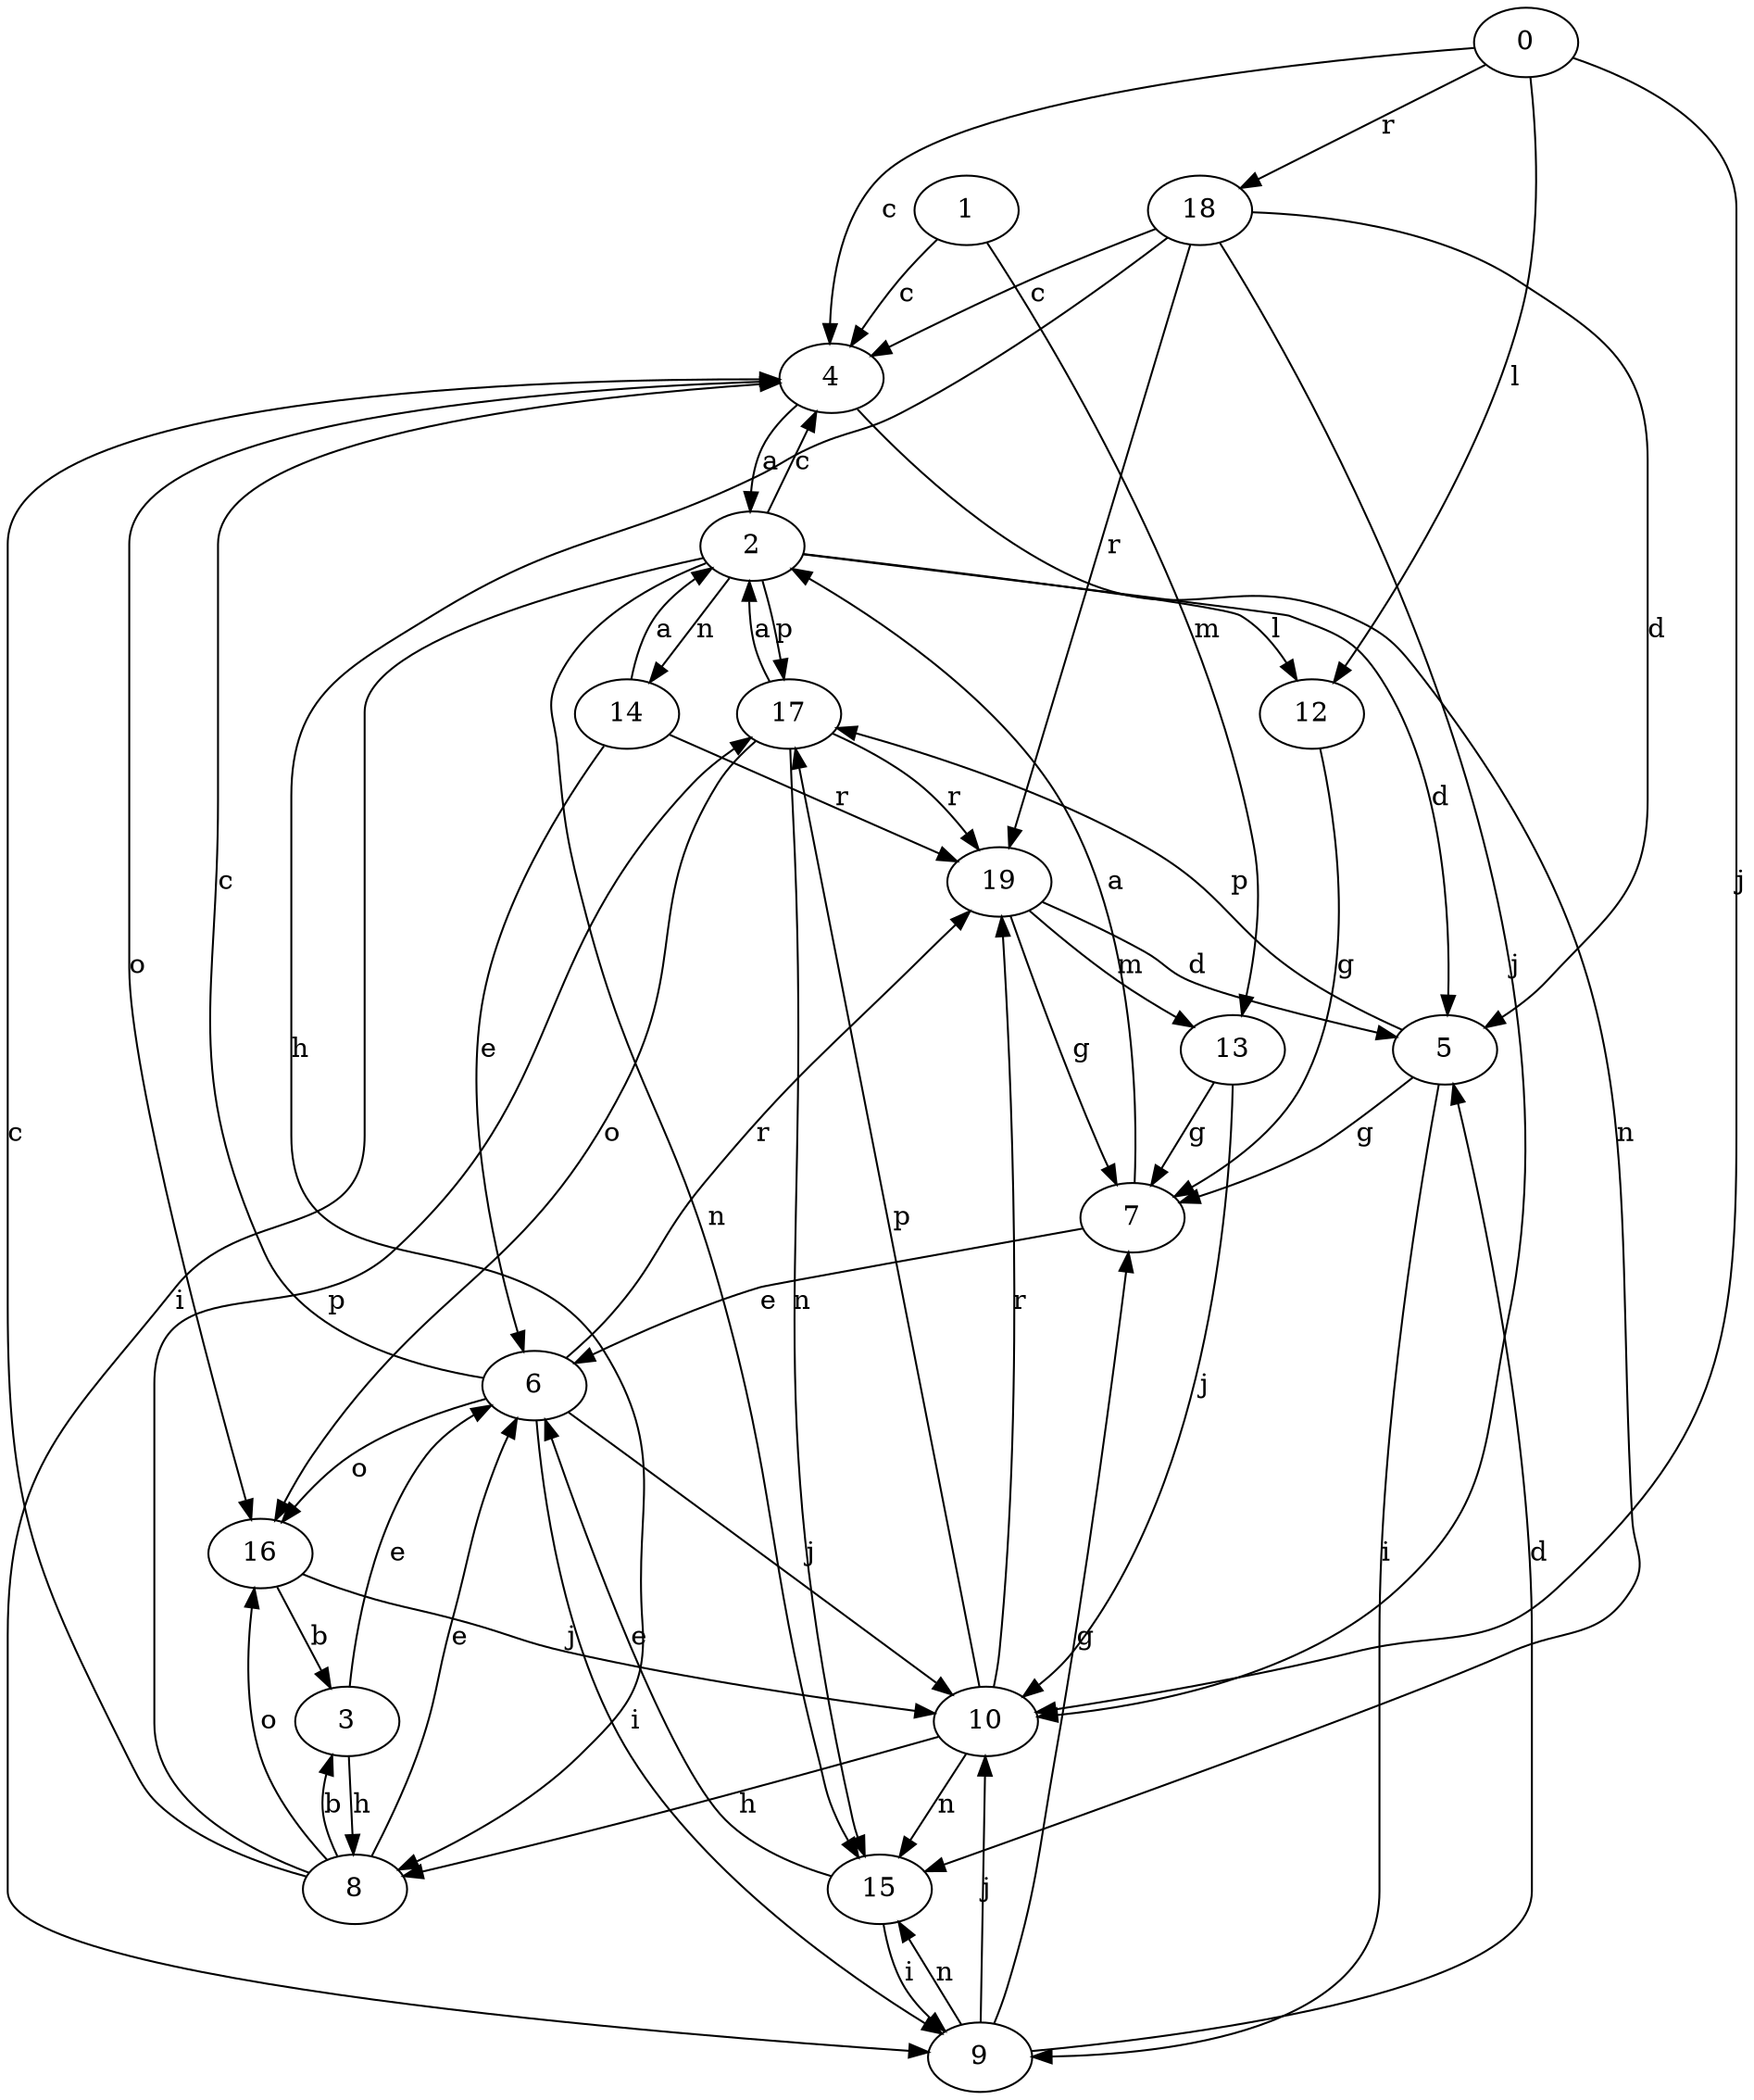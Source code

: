 strict digraph  {
1;
2;
3;
4;
5;
6;
7;
8;
9;
10;
12;
13;
14;
15;
16;
17;
18;
0;
19;
1 -> 4  [label=c];
1 -> 13  [label=m];
2 -> 4  [label=c];
2 -> 5  [label=d];
2 -> 9  [label=i];
2 -> 12  [label=l];
2 -> 14  [label=n];
2 -> 15  [label=n];
2 -> 17  [label=p];
3 -> 6  [label=e];
3 -> 8  [label=h];
4 -> 2  [label=a];
4 -> 15  [label=n];
4 -> 16  [label=o];
5 -> 7  [label=g];
5 -> 9  [label=i];
5 -> 17  [label=p];
6 -> 4  [label=c];
6 -> 9  [label=i];
6 -> 10  [label=j];
6 -> 16  [label=o];
6 -> 19  [label=r];
7 -> 2  [label=a];
7 -> 6  [label=e];
8 -> 3  [label=b];
8 -> 4  [label=c];
8 -> 6  [label=e];
8 -> 16  [label=o];
8 -> 17  [label=p];
9 -> 5  [label=d];
9 -> 7  [label=g];
9 -> 10  [label=j];
9 -> 15  [label=n];
10 -> 8  [label=h];
10 -> 15  [label=n];
10 -> 17  [label=p];
10 -> 19  [label=r];
12 -> 7  [label=g];
13 -> 7  [label=g];
13 -> 10  [label=j];
14 -> 2  [label=a];
14 -> 6  [label=e];
14 -> 19  [label=r];
15 -> 6  [label=e];
15 -> 9  [label=i];
16 -> 3  [label=b];
16 -> 10  [label=j];
17 -> 2  [label=a];
17 -> 15  [label=n];
17 -> 16  [label=o];
17 -> 19  [label=r];
18 -> 4  [label=c];
18 -> 5  [label=d];
18 -> 8  [label=h];
18 -> 10  [label=j];
18 -> 19  [label=r];
0 -> 4  [label=c];
0 -> 10  [label=j];
0 -> 12  [label=l];
0 -> 18  [label=r];
19 -> 5  [label=d];
19 -> 7  [label=g];
19 -> 13  [label=m];
}
